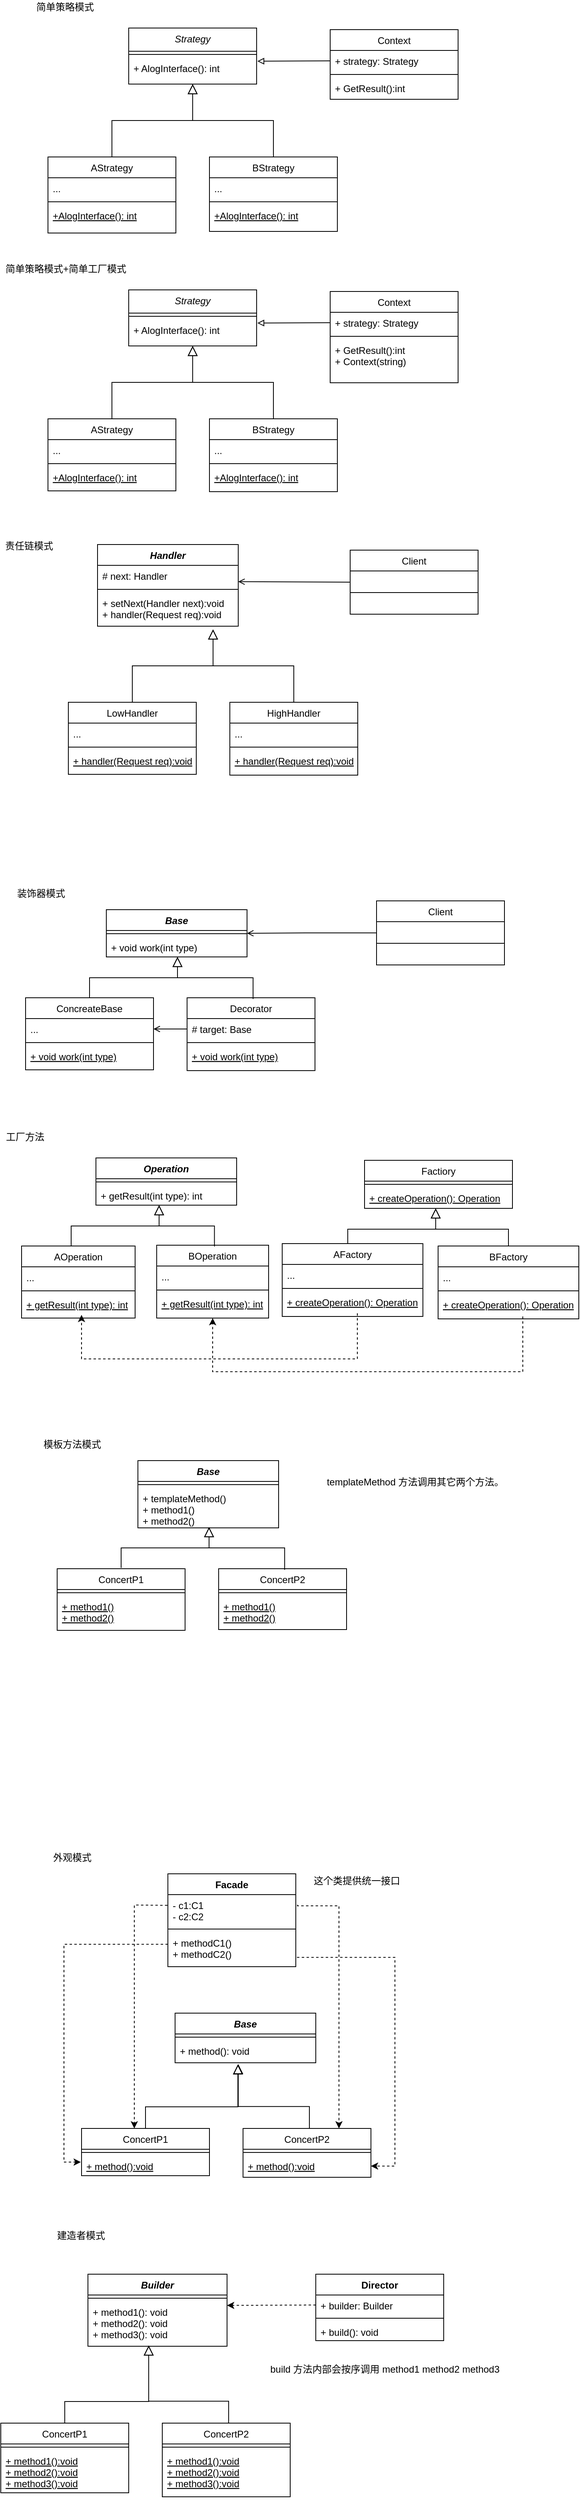 <mxfile version="17.2.4" type="device"><diagram id="C5RBs43oDa-KdzZeNtuy" name="Page-1"><mxGraphModel dx="1016" dy="612" grid="0" gridSize="10" guides="1" tooltips="1" connect="1" arrows="1" fold="1" page="1" pageScale="1" pageWidth="827" pageHeight="1169" math="0" shadow="0"><root><mxCell id="WIyWlLk6GJQsqaUBKTNV-0"/><mxCell id="WIyWlLk6GJQsqaUBKTNV-1" parent="WIyWlLk6GJQsqaUBKTNV-0"/><mxCell id="zkfFHV4jXpPFQw0GAbJ--0" value="Strategy" style="swimlane;fontStyle=2;align=center;verticalAlign=top;childLayout=stackLayout;horizontal=1;startSize=29;horizontalStack=0;resizeParent=1;resizeLast=0;collapsible=1;marginBottom=0;rounded=0;shadow=0;strokeWidth=1;" parent="WIyWlLk6GJQsqaUBKTNV-1" vertex="1"><mxGeometry x="220" y="120" width="160" height="70" as="geometry"><mxRectangle x="230" y="140" width="160" height="26" as="alternateBounds"/></mxGeometry></mxCell><mxCell id="zkfFHV4jXpPFQw0GAbJ--4" value="" style="line;html=1;strokeWidth=1;align=left;verticalAlign=middle;spacingTop=-1;spacingLeft=3;spacingRight=3;rotatable=0;labelPosition=right;points=[];portConstraint=eastwest;" parent="zkfFHV4jXpPFQw0GAbJ--0" vertex="1"><mxGeometry y="29" width="160" height="8" as="geometry"/></mxCell><mxCell id="zkfFHV4jXpPFQw0GAbJ--5" value="+ AlogInterface(): int" style="text;align=left;verticalAlign=top;spacingLeft=4;spacingRight=4;overflow=hidden;rotatable=0;points=[[0,0.5],[1,0.5]];portConstraint=eastwest;" parent="zkfFHV4jXpPFQw0GAbJ--0" vertex="1"><mxGeometry y="37" width="160" height="23" as="geometry"/></mxCell><mxCell id="zkfFHV4jXpPFQw0GAbJ--6" value="AStrategy" style="swimlane;fontStyle=0;align=center;verticalAlign=top;childLayout=stackLayout;horizontal=1;startSize=26;horizontalStack=0;resizeParent=1;resizeLast=0;collapsible=1;marginBottom=0;rounded=0;shadow=0;strokeWidth=1;" parent="WIyWlLk6GJQsqaUBKTNV-1" vertex="1"><mxGeometry x="119" y="281" width="160" height="95" as="geometry"><mxRectangle x="130" y="380" width="160" height="26" as="alternateBounds"/></mxGeometry></mxCell><mxCell id="zkfFHV4jXpPFQw0GAbJ--7" value="..." style="text;align=left;verticalAlign=top;spacingLeft=4;spacingRight=4;overflow=hidden;rotatable=0;points=[[0,0.5],[1,0.5]];portConstraint=eastwest;" parent="zkfFHV4jXpPFQw0GAbJ--6" vertex="1"><mxGeometry y="26" width="160" height="26" as="geometry"/></mxCell><mxCell id="zkfFHV4jXpPFQw0GAbJ--9" value="" style="line;html=1;strokeWidth=1;align=left;verticalAlign=middle;spacingTop=-1;spacingLeft=3;spacingRight=3;rotatable=0;labelPosition=right;points=[];portConstraint=eastwest;" parent="zkfFHV4jXpPFQw0GAbJ--6" vertex="1"><mxGeometry y="52" width="160" height="8" as="geometry"/></mxCell><mxCell id="zkfFHV4jXpPFQw0GAbJ--10" value="+AlogInterface(): int" style="text;align=left;verticalAlign=top;spacingLeft=4;spacingRight=4;overflow=hidden;rotatable=0;points=[[0,0.5],[1,0.5]];portConstraint=eastwest;fontStyle=4" parent="zkfFHV4jXpPFQw0GAbJ--6" vertex="1"><mxGeometry y="60" width="160" height="26" as="geometry"/></mxCell><mxCell id="zkfFHV4jXpPFQw0GAbJ--12" value="" style="endArrow=block;endSize=10;endFill=0;shadow=0;strokeWidth=1;rounded=0;edgeStyle=elbowEdgeStyle;elbow=vertical;" parent="WIyWlLk6GJQsqaUBKTNV-1" source="zkfFHV4jXpPFQw0GAbJ--6" target="zkfFHV4jXpPFQw0GAbJ--0" edge="1"><mxGeometry width="160" relative="1" as="geometry"><mxPoint x="200" y="203" as="sourcePoint"/><mxPoint x="200" y="203" as="targetPoint"/></mxGeometry></mxCell><mxCell id="zkfFHV4jXpPFQw0GAbJ--16" value="" style="endArrow=block;endSize=10;endFill=0;shadow=0;strokeWidth=1;rounded=0;edgeStyle=elbowEdgeStyle;elbow=vertical;exitX=0.5;exitY=0;exitDx=0;exitDy=0;" parent="WIyWlLk6GJQsqaUBKTNV-1" source="UuvxoceK0n72K5gJhey3-2" edge="1"><mxGeometry width="160" relative="1" as="geometry"><mxPoint x="385" y="244" as="sourcePoint"/><mxPoint x="300" y="190" as="targetPoint"/></mxGeometry></mxCell><mxCell id="zkfFHV4jXpPFQw0GAbJ--17" value="Context" style="swimlane;fontStyle=0;align=center;verticalAlign=top;childLayout=stackLayout;horizontal=1;startSize=26;horizontalStack=0;resizeParent=1;resizeLast=0;collapsible=1;marginBottom=0;rounded=0;shadow=0;strokeWidth=1;" parent="WIyWlLk6GJQsqaUBKTNV-1" vertex="1"><mxGeometry x="472" y="122" width="160" height="87" as="geometry"><mxRectangle x="550" y="140" width="160" height="26" as="alternateBounds"/></mxGeometry></mxCell><mxCell id="zkfFHV4jXpPFQw0GAbJ--18" value="+ strategy: Strategy " style="text;align=left;verticalAlign=top;spacingLeft=4;spacingRight=4;overflow=hidden;rotatable=0;points=[[0,0.5],[1,0.5]];portConstraint=eastwest;" parent="zkfFHV4jXpPFQw0GAbJ--17" vertex="1"><mxGeometry y="26" width="160" height="26" as="geometry"/></mxCell><mxCell id="zkfFHV4jXpPFQw0GAbJ--23" value="" style="line;html=1;strokeWidth=1;align=left;verticalAlign=middle;spacingTop=-1;spacingLeft=3;spacingRight=3;rotatable=0;labelPosition=right;points=[];portConstraint=eastwest;" parent="zkfFHV4jXpPFQw0GAbJ--17" vertex="1"><mxGeometry y="52" width="160" height="8" as="geometry"/></mxCell><mxCell id="zkfFHV4jXpPFQw0GAbJ--25" value="+ GetResult():int" style="text;align=left;verticalAlign=top;spacingLeft=4;spacingRight=4;overflow=hidden;rotatable=0;points=[[0,0.5],[1,0.5]];portConstraint=eastwest;" parent="zkfFHV4jXpPFQw0GAbJ--17" vertex="1"><mxGeometry y="60" width="160" height="26" as="geometry"/></mxCell><mxCell id="UuvxoceK0n72K5gJhey3-1" value="" style="endArrow=block;html=1;rounded=0;entryX=1.006;entryY=0.192;entryDx=0;entryDy=0;entryPerimeter=0;exitX=0;exitY=0.5;exitDx=0;exitDy=0;endFill=0;" parent="WIyWlLk6GJQsqaUBKTNV-1" source="zkfFHV4jXpPFQw0GAbJ--18" target="zkfFHV4jXpPFQw0GAbJ--5" edge="1"><mxGeometry width="50" height="50" relative="1" as="geometry"><mxPoint x="387" y="331" as="sourcePoint"/><mxPoint x="437" y="281" as="targetPoint"/></mxGeometry></mxCell><mxCell id="UuvxoceK0n72K5gJhey3-2" value="BStrategy" style="swimlane;fontStyle=0;align=center;verticalAlign=top;childLayout=stackLayout;horizontal=1;startSize=26;horizontalStack=0;resizeParent=1;resizeLast=0;collapsible=1;marginBottom=0;rounded=0;shadow=0;strokeWidth=1;" parent="WIyWlLk6GJQsqaUBKTNV-1" vertex="1"><mxGeometry x="321" y="281" width="160" height="93" as="geometry"><mxRectangle x="130" y="380" width="160" height="26" as="alternateBounds"/></mxGeometry></mxCell><mxCell id="UuvxoceK0n72K5gJhey3-3" value="..." style="text;align=left;verticalAlign=top;spacingLeft=4;spacingRight=4;overflow=hidden;rotatable=0;points=[[0,0.5],[1,0.5]];portConstraint=eastwest;" parent="UuvxoceK0n72K5gJhey3-2" vertex="1"><mxGeometry y="26" width="160" height="26" as="geometry"/></mxCell><mxCell id="UuvxoceK0n72K5gJhey3-4" value="" style="line;html=1;strokeWidth=1;align=left;verticalAlign=middle;spacingTop=-1;spacingLeft=3;spacingRight=3;rotatable=0;labelPosition=right;points=[];portConstraint=eastwest;" parent="UuvxoceK0n72K5gJhey3-2" vertex="1"><mxGeometry y="52" width="160" height="8" as="geometry"/></mxCell><mxCell id="UuvxoceK0n72K5gJhey3-5" value="+AlogInterface(): int" style="text;align=left;verticalAlign=top;spacingLeft=4;spacingRight=4;overflow=hidden;rotatable=0;points=[[0,0.5],[1,0.5]];portConstraint=eastwest;fontStyle=4" parent="UuvxoceK0n72K5gJhey3-2" vertex="1"><mxGeometry y="60" width="160" height="26" as="geometry"/></mxCell><mxCell id="UuvxoceK0n72K5gJhey3-6" value="简单策略模式" style="text;html=1;align=center;verticalAlign=middle;resizable=0;points=[];autosize=1;strokeColor=none;fillColor=none;" parent="WIyWlLk6GJQsqaUBKTNV-1" vertex="1"><mxGeometry x="99" y="85" width="82" height="18" as="geometry"/></mxCell><mxCell id="UuvxoceK0n72K5gJhey3-7" value="Strategy" style="swimlane;fontStyle=2;align=center;verticalAlign=top;childLayout=stackLayout;horizontal=1;startSize=29;horizontalStack=0;resizeParent=1;resizeLast=0;collapsible=1;marginBottom=0;rounded=0;shadow=0;strokeWidth=1;" parent="WIyWlLk6GJQsqaUBKTNV-1" vertex="1"><mxGeometry x="220" y="447" width="160" height="70" as="geometry"><mxRectangle x="230" y="140" width="160" height="26" as="alternateBounds"/></mxGeometry></mxCell><mxCell id="UuvxoceK0n72K5gJhey3-8" value="" style="line;html=1;strokeWidth=1;align=left;verticalAlign=middle;spacingTop=-1;spacingLeft=3;spacingRight=3;rotatable=0;labelPosition=right;points=[];portConstraint=eastwest;" parent="UuvxoceK0n72K5gJhey3-7" vertex="1"><mxGeometry y="29" width="160" height="8" as="geometry"/></mxCell><mxCell id="UuvxoceK0n72K5gJhey3-9" value="+ AlogInterface(): int" style="text;align=left;verticalAlign=top;spacingLeft=4;spacingRight=4;overflow=hidden;rotatable=0;points=[[0,0.5],[1,0.5]];portConstraint=eastwest;" parent="UuvxoceK0n72K5gJhey3-7" vertex="1"><mxGeometry y="37" width="160" height="23" as="geometry"/></mxCell><mxCell id="UuvxoceK0n72K5gJhey3-10" value="AStrategy" style="swimlane;fontStyle=0;align=center;verticalAlign=top;childLayout=stackLayout;horizontal=1;startSize=26;horizontalStack=0;resizeParent=1;resizeLast=0;collapsible=1;marginBottom=0;rounded=0;shadow=0;strokeWidth=1;" parent="WIyWlLk6GJQsqaUBKTNV-1" vertex="1"><mxGeometry x="119" y="608" width="160" height="90" as="geometry"><mxRectangle x="130" y="380" width="160" height="26" as="alternateBounds"/></mxGeometry></mxCell><mxCell id="UuvxoceK0n72K5gJhey3-11" value="..." style="text;align=left;verticalAlign=top;spacingLeft=4;spacingRight=4;overflow=hidden;rotatable=0;points=[[0,0.5],[1,0.5]];portConstraint=eastwest;" parent="UuvxoceK0n72K5gJhey3-10" vertex="1"><mxGeometry y="26" width="160" height="26" as="geometry"/></mxCell><mxCell id="UuvxoceK0n72K5gJhey3-12" value="" style="line;html=1;strokeWidth=1;align=left;verticalAlign=middle;spacingTop=-1;spacingLeft=3;spacingRight=3;rotatable=0;labelPosition=right;points=[];portConstraint=eastwest;" parent="UuvxoceK0n72K5gJhey3-10" vertex="1"><mxGeometry y="52" width="160" height="8" as="geometry"/></mxCell><mxCell id="UuvxoceK0n72K5gJhey3-13" value="+AlogInterface(): int" style="text;align=left;verticalAlign=top;spacingLeft=4;spacingRight=4;overflow=hidden;rotatable=0;points=[[0,0.5],[1,0.5]];portConstraint=eastwest;fontStyle=4" parent="UuvxoceK0n72K5gJhey3-10" vertex="1"><mxGeometry y="60" width="160" height="26" as="geometry"/></mxCell><mxCell id="UuvxoceK0n72K5gJhey3-14" value="" style="endArrow=block;endSize=10;endFill=0;shadow=0;strokeWidth=1;rounded=0;edgeStyle=elbowEdgeStyle;elbow=vertical;" parent="WIyWlLk6GJQsqaUBKTNV-1" source="UuvxoceK0n72K5gJhey3-10" target="UuvxoceK0n72K5gJhey3-7" edge="1"><mxGeometry width="160" relative="1" as="geometry"><mxPoint x="200" y="530" as="sourcePoint"/><mxPoint x="200" y="530" as="targetPoint"/></mxGeometry></mxCell><mxCell id="UuvxoceK0n72K5gJhey3-15" value="" style="endArrow=block;endSize=10;endFill=0;shadow=0;strokeWidth=1;rounded=0;edgeStyle=elbowEdgeStyle;elbow=vertical;exitX=0.5;exitY=0;exitDx=0;exitDy=0;" parent="WIyWlLk6GJQsqaUBKTNV-1" source="UuvxoceK0n72K5gJhey3-21" edge="1"><mxGeometry width="160" relative="1" as="geometry"><mxPoint x="385" y="571" as="sourcePoint"/><mxPoint x="300" y="517" as="targetPoint"/></mxGeometry></mxCell><mxCell id="UuvxoceK0n72K5gJhey3-16" value="Context" style="swimlane;fontStyle=0;align=center;verticalAlign=top;childLayout=stackLayout;horizontal=1;startSize=26;horizontalStack=0;resizeParent=1;resizeLast=0;collapsible=1;marginBottom=0;rounded=0;shadow=0;strokeWidth=1;" parent="WIyWlLk6GJQsqaUBKTNV-1" vertex="1"><mxGeometry x="472" y="449" width="160" height="114" as="geometry"><mxRectangle x="550" y="140" width="160" height="26" as="alternateBounds"/></mxGeometry></mxCell><mxCell id="UuvxoceK0n72K5gJhey3-17" value="+ strategy: Strategy " style="text;align=left;verticalAlign=top;spacingLeft=4;spacingRight=4;overflow=hidden;rotatable=0;points=[[0,0.5],[1,0.5]];portConstraint=eastwest;" parent="UuvxoceK0n72K5gJhey3-16" vertex="1"><mxGeometry y="26" width="160" height="26" as="geometry"/></mxCell><mxCell id="UuvxoceK0n72K5gJhey3-18" value="" style="line;html=1;strokeWidth=1;align=left;verticalAlign=middle;spacingTop=-1;spacingLeft=3;spacingRight=3;rotatable=0;labelPosition=right;points=[];portConstraint=eastwest;" parent="UuvxoceK0n72K5gJhey3-16" vertex="1"><mxGeometry y="52" width="160" height="8" as="geometry"/></mxCell><mxCell id="UuvxoceK0n72K5gJhey3-19" value="+ GetResult():int&#10;+ Context(string)" style="text;align=left;verticalAlign=top;spacingLeft=4;spacingRight=4;overflow=hidden;rotatable=0;points=[[0,0.5],[1,0.5]];portConstraint=eastwest;" parent="UuvxoceK0n72K5gJhey3-16" vertex="1"><mxGeometry y="60" width="160" height="54" as="geometry"/></mxCell><mxCell id="UuvxoceK0n72K5gJhey3-20" value="" style="endArrow=block;html=1;rounded=0;entryX=1.006;entryY=0.192;entryDx=0;entryDy=0;entryPerimeter=0;exitX=0;exitY=0.5;exitDx=0;exitDy=0;endFill=0;" parent="WIyWlLk6GJQsqaUBKTNV-1" source="UuvxoceK0n72K5gJhey3-17" target="UuvxoceK0n72K5gJhey3-9" edge="1"><mxGeometry width="50" height="50" relative="1" as="geometry"><mxPoint x="387" y="658" as="sourcePoint"/><mxPoint x="437" y="608" as="targetPoint"/></mxGeometry></mxCell><mxCell id="UuvxoceK0n72K5gJhey3-21" value="BStrategy" style="swimlane;fontStyle=0;align=center;verticalAlign=top;childLayout=stackLayout;horizontal=1;startSize=26;horizontalStack=0;resizeParent=1;resizeLast=0;collapsible=1;marginBottom=0;rounded=0;shadow=0;strokeWidth=1;" parent="WIyWlLk6GJQsqaUBKTNV-1" vertex="1"><mxGeometry x="321" y="608" width="160" height="91" as="geometry"><mxRectangle x="130" y="380" width="160" height="26" as="alternateBounds"/></mxGeometry></mxCell><mxCell id="UuvxoceK0n72K5gJhey3-22" value="..." style="text;align=left;verticalAlign=top;spacingLeft=4;spacingRight=4;overflow=hidden;rotatable=0;points=[[0,0.5],[1,0.5]];portConstraint=eastwest;" parent="UuvxoceK0n72K5gJhey3-21" vertex="1"><mxGeometry y="26" width="160" height="26" as="geometry"/></mxCell><mxCell id="UuvxoceK0n72K5gJhey3-23" value="" style="line;html=1;strokeWidth=1;align=left;verticalAlign=middle;spacingTop=-1;spacingLeft=3;spacingRight=3;rotatable=0;labelPosition=right;points=[];portConstraint=eastwest;" parent="UuvxoceK0n72K5gJhey3-21" vertex="1"><mxGeometry y="52" width="160" height="8" as="geometry"/></mxCell><mxCell id="UuvxoceK0n72K5gJhey3-24" value="+AlogInterface(): int" style="text;align=left;verticalAlign=top;spacingLeft=4;spacingRight=4;overflow=hidden;rotatable=0;points=[[0,0.5],[1,0.5]];portConstraint=eastwest;fontStyle=4" parent="UuvxoceK0n72K5gJhey3-21" vertex="1"><mxGeometry y="60" width="160" height="26" as="geometry"/></mxCell><mxCell id="UuvxoceK0n72K5gJhey3-25" value="简单策略模式+简单工厂模式" style="text;html=1;align=center;verticalAlign=middle;resizable=0;points=[];autosize=1;strokeColor=none;fillColor=none;" parent="WIyWlLk6GJQsqaUBKTNV-1" vertex="1"><mxGeometry x="60" y="412" width="161" height="18" as="geometry"/></mxCell><mxCell id="tJaHJ7owjkDGEUXSFkNR-0" value="责任链模式" style="text;html=1;align=center;verticalAlign=middle;resizable=0;points=[];autosize=1;strokeColor=none;fillColor=none;" vertex="1" parent="WIyWlLk6GJQsqaUBKTNV-1"><mxGeometry x="60" y="758" width="70" height="18" as="geometry"/></mxCell><mxCell id="tJaHJ7owjkDGEUXSFkNR-4" value="LowHandler" style="swimlane;fontStyle=0;align=center;verticalAlign=top;childLayout=stackLayout;horizontal=1;startSize=26;horizontalStack=0;resizeParent=1;resizeLast=0;collapsible=1;marginBottom=0;rounded=0;shadow=0;strokeWidth=1;" vertex="1" parent="WIyWlLk6GJQsqaUBKTNV-1"><mxGeometry x="144.5" y="962" width="160" height="90" as="geometry"><mxRectangle x="130" y="380" width="160" height="26" as="alternateBounds"/></mxGeometry></mxCell><mxCell id="tJaHJ7owjkDGEUXSFkNR-5" value="..." style="text;align=left;verticalAlign=top;spacingLeft=4;spacingRight=4;overflow=hidden;rotatable=0;points=[[0,0.5],[1,0.5]];portConstraint=eastwest;" vertex="1" parent="tJaHJ7owjkDGEUXSFkNR-4"><mxGeometry y="26" width="160" height="26" as="geometry"/></mxCell><mxCell id="tJaHJ7owjkDGEUXSFkNR-6" value="" style="line;html=1;strokeWidth=1;align=left;verticalAlign=middle;spacingTop=-1;spacingLeft=3;spacingRight=3;rotatable=0;labelPosition=right;points=[];portConstraint=eastwest;" vertex="1" parent="tJaHJ7owjkDGEUXSFkNR-4"><mxGeometry y="52" width="160" height="8" as="geometry"/></mxCell><mxCell id="tJaHJ7owjkDGEUXSFkNR-7" value="+ handler(Request req):void" style="text;align=left;verticalAlign=top;spacingLeft=4;spacingRight=4;overflow=hidden;rotatable=0;points=[[0,0.5],[1,0.5]];portConstraint=eastwest;fontStyle=4" vertex="1" parent="tJaHJ7owjkDGEUXSFkNR-4"><mxGeometry y="60" width="160" height="26" as="geometry"/></mxCell><mxCell id="tJaHJ7owjkDGEUXSFkNR-8" value="" style="endArrow=block;endSize=10;endFill=0;shadow=0;strokeWidth=1;rounded=0;edgeStyle=elbowEdgeStyle;elbow=vertical;" edge="1" parent="WIyWlLk6GJQsqaUBKTNV-1" source="tJaHJ7owjkDGEUXSFkNR-4"><mxGeometry width="160" relative="1" as="geometry"><mxPoint x="225.5" y="884" as="sourcePoint"/><mxPoint x="325.5" y="871" as="targetPoint"/></mxGeometry></mxCell><mxCell id="tJaHJ7owjkDGEUXSFkNR-9" value="" style="endArrow=block;endSize=10;endFill=0;shadow=0;strokeWidth=1;rounded=0;edgeStyle=elbowEdgeStyle;elbow=vertical;exitX=0.5;exitY=0;exitDx=0;exitDy=0;" edge="1" parent="WIyWlLk6GJQsqaUBKTNV-1" source="tJaHJ7owjkDGEUXSFkNR-15"><mxGeometry width="160" relative="1" as="geometry"><mxPoint x="410.5" y="925" as="sourcePoint"/><mxPoint x="325.5" y="871" as="targetPoint"/></mxGeometry></mxCell><mxCell id="tJaHJ7owjkDGEUXSFkNR-10" value="Client" style="swimlane;fontStyle=0;align=center;verticalAlign=top;childLayout=stackLayout;horizontal=1;startSize=26;horizontalStack=0;resizeParent=1;resizeLast=0;collapsible=1;marginBottom=0;rounded=0;shadow=0;strokeWidth=1;" vertex="1" parent="WIyWlLk6GJQsqaUBKTNV-1"><mxGeometry x="497" y="772" width="160" height="80" as="geometry"><mxRectangle x="550" y="140" width="160" height="26" as="alternateBounds"/></mxGeometry></mxCell><mxCell id="tJaHJ7owjkDGEUXSFkNR-12" value="" style="line;html=1;strokeWidth=1;align=left;verticalAlign=middle;spacingTop=-1;spacingLeft=3;spacingRight=3;rotatable=0;labelPosition=right;points=[];portConstraint=eastwest;" vertex="1" parent="tJaHJ7owjkDGEUXSFkNR-10"><mxGeometry y="26" width="160" height="54" as="geometry"/></mxCell><mxCell id="tJaHJ7owjkDGEUXSFkNR-15" value="HighHandler" style="swimlane;fontStyle=0;align=center;verticalAlign=top;childLayout=stackLayout;horizontal=1;startSize=26;horizontalStack=0;resizeParent=1;resizeLast=0;collapsible=1;marginBottom=0;rounded=0;shadow=0;strokeWidth=1;" vertex="1" parent="WIyWlLk6GJQsqaUBKTNV-1"><mxGeometry x="346.5" y="962" width="160" height="91" as="geometry"><mxRectangle x="130" y="380" width="160" height="26" as="alternateBounds"/></mxGeometry></mxCell><mxCell id="tJaHJ7owjkDGEUXSFkNR-16" value="..." style="text;align=left;verticalAlign=top;spacingLeft=4;spacingRight=4;overflow=hidden;rotatable=0;points=[[0,0.5],[1,0.5]];portConstraint=eastwest;" vertex="1" parent="tJaHJ7owjkDGEUXSFkNR-15"><mxGeometry y="26" width="160" height="26" as="geometry"/></mxCell><mxCell id="tJaHJ7owjkDGEUXSFkNR-17" value="" style="line;html=1;strokeWidth=1;align=left;verticalAlign=middle;spacingTop=-1;spacingLeft=3;spacingRight=3;rotatable=0;labelPosition=right;points=[];portConstraint=eastwest;" vertex="1" parent="tJaHJ7owjkDGEUXSFkNR-15"><mxGeometry y="52" width="160" height="8" as="geometry"/></mxCell><mxCell id="tJaHJ7owjkDGEUXSFkNR-18" value="+ handler(Request req):void" style="text;align=left;verticalAlign=top;spacingLeft=4;spacingRight=4;overflow=hidden;rotatable=0;points=[[0,0.5],[1,0.5]];portConstraint=eastwest;fontStyle=4" vertex="1" parent="tJaHJ7owjkDGEUXSFkNR-15"><mxGeometry y="60" width="160" height="26" as="geometry"/></mxCell><mxCell id="tJaHJ7owjkDGEUXSFkNR-29" value="Handler" style="swimlane;fontStyle=3;align=center;verticalAlign=top;childLayout=stackLayout;horizontal=1;startSize=26;horizontalStack=0;resizeParent=1;resizeParentMax=0;resizeLast=0;collapsible=1;marginBottom=0;swimlaneFillColor=default;" vertex="1" parent="WIyWlLk6GJQsqaUBKTNV-1"><mxGeometry x="181" y="765" width="176" height="102" as="geometry"/></mxCell><mxCell id="tJaHJ7owjkDGEUXSFkNR-30" value="# next: Handler " style="text;strokeColor=none;fillColor=none;align=left;verticalAlign=top;spacingLeft=4;spacingRight=4;overflow=hidden;rotatable=0;points=[[0,0.5],[1,0.5]];portConstraint=eastwest;" vertex="1" parent="tJaHJ7owjkDGEUXSFkNR-29"><mxGeometry y="26" width="176" height="26" as="geometry"/></mxCell><mxCell id="tJaHJ7owjkDGEUXSFkNR-14" value="" style="endArrow=open;html=1;rounded=0;entryX=1.006;entryY=0.192;entryDx=0;entryDy=0;entryPerimeter=0;exitX=0;exitY=0.5;exitDx=0;exitDy=0;endFill=0;" edge="1" parent="tJaHJ7owjkDGEUXSFkNR-29" source="tJaHJ7owjkDGEUXSFkNR-10"><mxGeometry width="50" height="50" relative="1" as="geometry"><mxPoint x="266.54" y="20.0" as="sourcePoint"/><mxPoint x="176.0" y="46.416" as="targetPoint"/></mxGeometry></mxCell><mxCell id="tJaHJ7owjkDGEUXSFkNR-31" value="" style="line;strokeWidth=1;fillColor=none;align=left;verticalAlign=middle;spacingTop=-1;spacingLeft=3;spacingRight=3;rotatable=0;labelPosition=right;points=[];portConstraint=eastwest;" vertex="1" parent="tJaHJ7owjkDGEUXSFkNR-29"><mxGeometry y="52" width="176" height="8" as="geometry"/></mxCell><mxCell id="tJaHJ7owjkDGEUXSFkNR-32" value="+ setNext(Handler next):void&#10;+ handler(Request req):void" style="text;strokeColor=none;fillColor=none;align=left;verticalAlign=top;spacingLeft=4;spacingRight=4;overflow=hidden;rotatable=0;points=[[0,0.5],[1,0.5]];portConstraint=eastwest;" vertex="1" parent="tJaHJ7owjkDGEUXSFkNR-29"><mxGeometry y="60" width="176" height="42" as="geometry"/></mxCell><mxCell id="tJaHJ7owjkDGEUXSFkNR-33" value="Base" style="swimlane;fontStyle=3;align=center;verticalAlign=top;childLayout=stackLayout;horizontal=1;startSize=26;horizontalStack=0;resizeParent=1;resizeParentMax=0;resizeLast=0;collapsible=1;marginBottom=0;swimlaneFillColor=default;" vertex="1" parent="WIyWlLk6GJQsqaUBKTNV-1"><mxGeometry x="192" y="1221" width="176" height="59" as="geometry"/></mxCell><mxCell id="tJaHJ7owjkDGEUXSFkNR-36" value="" style="line;strokeWidth=1;fillColor=none;align=left;verticalAlign=middle;spacingTop=-1;spacingLeft=3;spacingRight=3;rotatable=0;labelPosition=right;points=[];portConstraint=eastwest;" vertex="1" parent="tJaHJ7owjkDGEUXSFkNR-33"><mxGeometry y="26" width="176" height="8" as="geometry"/></mxCell><mxCell id="tJaHJ7owjkDGEUXSFkNR-37" value="+ void work(int type)" style="text;strokeColor=none;fillColor=none;align=left;verticalAlign=top;spacingLeft=4;spacingRight=4;overflow=hidden;rotatable=0;points=[[0,0.5],[1,0.5]];portConstraint=eastwest;" vertex="1" parent="tJaHJ7owjkDGEUXSFkNR-33"><mxGeometry y="34" width="176" height="25" as="geometry"/></mxCell><mxCell id="tJaHJ7owjkDGEUXSFkNR-38" value="装饰器模式" style="text;html=1;align=center;verticalAlign=middle;resizable=0;points=[];autosize=1;strokeColor=none;fillColor=none;" vertex="1" parent="WIyWlLk6GJQsqaUBKTNV-1"><mxGeometry x="74.5" y="1192" width="70" height="18" as="geometry"/></mxCell><mxCell id="tJaHJ7owjkDGEUXSFkNR-39" value="ConcreateBase" style="swimlane;fontStyle=0;align=center;verticalAlign=top;childLayout=stackLayout;horizontal=1;startSize=26;horizontalStack=0;resizeParent=1;resizeLast=0;collapsible=1;marginBottom=0;rounded=0;shadow=0;strokeWidth=1;" vertex="1" parent="WIyWlLk6GJQsqaUBKTNV-1"><mxGeometry x="91" y="1331" width="160" height="90" as="geometry"><mxRectangle x="130" y="380" width="160" height="26" as="alternateBounds"/></mxGeometry></mxCell><mxCell id="tJaHJ7owjkDGEUXSFkNR-40" value="..." style="text;align=left;verticalAlign=top;spacingLeft=4;spacingRight=4;overflow=hidden;rotatable=0;points=[[0,0.5],[1,0.5]];portConstraint=eastwest;" vertex="1" parent="tJaHJ7owjkDGEUXSFkNR-39"><mxGeometry y="26" width="160" height="26" as="geometry"/></mxCell><mxCell id="tJaHJ7owjkDGEUXSFkNR-41" value="" style="line;html=1;strokeWidth=1;align=left;verticalAlign=middle;spacingTop=-1;spacingLeft=3;spacingRight=3;rotatable=0;labelPosition=right;points=[];portConstraint=eastwest;" vertex="1" parent="tJaHJ7owjkDGEUXSFkNR-39"><mxGeometry y="52" width="160" height="8" as="geometry"/></mxCell><mxCell id="tJaHJ7owjkDGEUXSFkNR-42" value="+ void work(int type)" style="text;align=left;verticalAlign=top;spacingLeft=4;spacingRight=4;overflow=hidden;rotatable=0;points=[[0,0.5],[1,0.5]];portConstraint=eastwest;fontStyle=4" vertex="1" parent="tJaHJ7owjkDGEUXSFkNR-39"><mxGeometry y="60" width="160" height="26" as="geometry"/></mxCell><mxCell id="tJaHJ7owjkDGEUXSFkNR-43" value="Decorator" style="swimlane;fontStyle=0;align=center;verticalAlign=top;childLayout=stackLayout;horizontal=1;startSize=26;horizontalStack=0;resizeParent=1;resizeLast=0;collapsible=1;marginBottom=0;rounded=0;shadow=0;strokeWidth=1;" vertex="1" parent="WIyWlLk6GJQsqaUBKTNV-1"><mxGeometry x="293" y="1331" width="160" height="91" as="geometry"><mxRectangle x="130" y="380" width="160" height="26" as="alternateBounds"/></mxGeometry></mxCell><mxCell id="tJaHJ7owjkDGEUXSFkNR-44" value="# target: Base" style="text;align=left;verticalAlign=top;spacingLeft=4;spacingRight=4;overflow=hidden;rotatable=0;points=[[0,0.5],[1,0.5]];portConstraint=eastwest;" vertex="1" parent="tJaHJ7owjkDGEUXSFkNR-43"><mxGeometry y="26" width="160" height="26" as="geometry"/></mxCell><mxCell id="tJaHJ7owjkDGEUXSFkNR-45" value="" style="line;html=1;strokeWidth=1;align=left;verticalAlign=middle;spacingTop=-1;spacingLeft=3;spacingRight=3;rotatable=0;labelPosition=right;points=[];portConstraint=eastwest;" vertex="1" parent="tJaHJ7owjkDGEUXSFkNR-43"><mxGeometry y="52" width="160" height="8" as="geometry"/></mxCell><mxCell id="tJaHJ7owjkDGEUXSFkNR-46" value="+ void work(int type)" style="text;align=left;verticalAlign=top;spacingLeft=4;spacingRight=4;overflow=hidden;rotatable=0;points=[[0,0.5],[1,0.5]];portConstraint=eastwest;fontStyle=4" vertex="1" parent="tJaHJ7owjkDGEUXSFkNR-43"><mxGeometry y="60" width="160" height="26" as="geometry"/></mxCell><mxCell id="tJaHJ7owjkDGEUXSFkNR-47" value="" style="endArrow=block;endSize=10;endFill=0;shadow=0;strokeWidth=1;rounded=0;edgeStyle=elbowEdgeStyle;elbow=vertical;" edge="1" parent="WIyWlLk6GJQsqaUBKTNV-1"><mxGeometry width="160" relative="1" as="geometry"><mxPoint x="171" y="1331" as="sourcePoint"/><mxPoint x="281" y="1280" as="targetPoint"/><Array as="points"><mxPoint x="251" y="1306"/></Array></mxGeometry></mxCell><mxCell id="tJaHJ7owjkDGEUXSFkNR-48" value="" style="endArrow=block;endSize=10;endFill=0;shadow=0;strokeWidth=1;rounded=0;edgeStyle=elbowEdgeStyle;elbow=vertical;exitX=0.516;exitY=0.018;exitDx=0;exitDy=0;exitPerimeter=0;" edge="1" parent="WIyWlLk6GJQsqaUBKTNV-1" source="tJaHJ7owjkDGEUXSFkNR-43"><mxGeometry width="160" relative="1" as="geometry"><mxPoint x="421" y="1327" as="sourcePoint"/><mxPoint x="281" y="1280" as="targetPoint"/><Array as="points"><mxPoint x="328" y="1306"/></Array></mxGeometry></mxCell><mxCell id="tJaHJ7owjkDGEUXSFkNR-49" value="" style="endArrow=open;html=1;rounded=0;exitX=0;exitY=0.5;exitDx=0;exitDy=0;entryX=1;entryY=0.5;entryDx=0;entryDy=0;endFill=0;" edge="1" parent="WIyWlLk6GJQsqaUBKTNV-1" source="tJaHJ7owjkDGEUXSFkNR-44" target="tJaHJ7owjkDGEUXSFkNR-40"><mxGeometry width="50" height="50" relative="1" as="geometry"><mxPoint x="387" y="1315" as="sourcePoint"/><mxPoint x="437" y="1265" as="targetPoint"/></mxGeometry></mxCell><mxCell id="tJaHJ7owjkDGEUXSFkNR-52" style="edgeStyle=orthogonalEdgeStyle;rounded=0;orthogonalLoop=1;jettySize=auto;html=1;exitX=0;exitY=0.5;exitDx=0;exitDy=0;entryX=1;entryY=0.5;entryDx=0;entryDy=0;endArrow=open;endFill=0;" edge="1" parent="WIyWlLk6GJQsqaUBKTNV-1" source="tJaHJ7owjkDGEUXSFkNR-50" target="tJaHJ7owjkDGEUXSFkNR-33"><mxGeometry relative="1" as="geometry"/></mxCell><mxCell id="tJaHJ7owjkDGEUXSFkNR-50" value="Client" style="swimlane;fontStyle=0;align=center;verticalAlign=top;childLayout=stackLayout;horizontal=1;startSize=26;horizontalStack=0;resizeParent=1;resizeLast=0;collapsible=1;marginBottom=0;rounded=0;shadow=0;strokeWidth=1;" vertex="1" parent="WIyWlLk6GJQsqaUBKTNV-1"><mxGeometry x="530" y="1210" width="160" height="80" as="geometry"><mxRectangle x="550" y="140" width="160" height="26" as="alternateBounds"/></mxGeometry></mxCell><mxCell id="tJaHJ7owjkDGEUXSFkNR-51" value="" style="line;html=1;strokeWidth=1;align=left;verticalAlign=middle;spacingTop=-1;spacingLeft=3;spacingRight=3;rotatable=0;labelPosition=right;points=[];portConstraint=eastwest;" vertex="1" parent="tJaHJ7owjkDGEUXSFkNR-50"><mxGeometry y="26" width="160" height="54" as="geometry"/></mxCell><mxCell id="tJaHJ7owjkDGEUXSFkNR-53" value="工厂方法" style="text;html=1;align=center;verticalAlign=middle;resizable=0;points=[];autosize=1;strokeColor=none;fillColor=none;" vertex="1" parent="WIyWlLk6GJQsqaUBKTNV-1"><mxGeometry x="61" y="1496" width="58" height="18" as="geometry"/></mxCell><mxCell id="tJaHJ7owjkDGEUXSFkNR-54" value="Operation" style="swimlane;fontStyle=3;align=center;verticalAlign=top;childLayout=stackLayout;horizontal=1;startSize=26;horizontalStack=0;resizeParent=1;resizeParentMax=0;resizeLast=0;collapsible=1;marginBottom=0;swimlaneFillColor=default;" vertex="1" parent="WIyWlLk6GJQsqaUBKTNV-1"><mxGeometry x="179" y="1531" width="176" height="59" as="geometry"/></mxCell><mxCell id="tJaHJ7owjkDGEUXSFkNR-55" value="" style="line;strokeWidth=1;fillColor=none;align=left;verticalAlign=middle;spacingTop=-1;spacingLeft=3;spacingRight=3;rotatable=0;labelPosition=right;points=[];portConstraint=eastwest;" vertex="1" parent="tJaHJ7owjkDGEUXSFkNR-54"><mxGeometry y="26" width="176" height="8" as="geometry"/></mxCell><mxCell id="tJaHJ7owjkDGEUXSFkNR-56" value="+ getResult(int type): int" style="text;strokeColor=none;fillColor=none;align=left;verticalAlign=top;spacingLeft=4;spacingRight=4;overflow=hidden;rotatable=0;points=[[0,0.5],[1,0.5]];portConstraint=eastwest;" vertex="1" parent="tJaHJ7owjkDGEUXSFkNR-54"><mxGeometry y="34" width="176" height="25" as="geometry"/></mxCell><mxCell id="tJaHJ7owjkDGEUXSFkNR-57" value="AOperation" style="swimlane;fontStyle=0;align=center;verticalAlign=top;childLayout=stackLayout;horizontal=1;startSize=26;horizontalStack=0;resizeParent=1;resizeLast=0;collapsible=1;marginBottom=0;rounded=0;shadow=0;strokeWidth=1;" vertex="1" parent="WIyWlLk6GJQsqaUBKTNV-1"><mxGeometry x="86" y="1641" width="142" height="90" as="geometry"><mxRectangle x="130" y="380" width="160" height="26" as="alternateBounds"/></mxGeometry></mxCell><mxCell id="tJaHJ7owjkDGEUXSFkNR-58" value="..." style="text;align=left;verticalAlign=top;spacingLeft=4;spacingRight=4;overflow=hidden;rotatable=0;points=[[0,0.5],[1,0.5]];portConstraint=eastwest;" vertex="1" parent="tJaHJ7owjkDGEUXSFkNR-57"><mxGeometry y="26" width="142" height="26" as="geometry"/></mxCell><mxCell id="tJaHJ7owjkDGEUXSFkNR-59" value="" style="line;html=1;strokeWidth=1;align=left;verticalAlign=middle;spacingTop=-1;spacingLeft=3;spacingRight=3;rotatable=0;labelPosition=right;points=[];portConstraint=eastwest;" vertex="1" parent="tJaHJ7owjkDGEUXSFkNR-57"><mxGeometry y="52" width="142" height="8" as="geometry"/></mxCell><mxCell id="tJaHJ7owjkDGEUXSFkNR-60" value="+ getResult(int type): int" style="text;align=left;verticalAlign=top;spacingLeft=4;spacingRight=4;overflow=hidden;rotatable=0;points=[[0,0.5],[1,0.5]];portConstraint=eastwest;fontStyle=4" vertex="1" parent="tJaHJ7owjkDGEUXSFkNR-57"><mxGeometry y="60" width="142" height="26" as="geometry"/></mxCell><mxCell id="tJaHJ7owjkDGEUXSFkNR-61" value="BOperation" style="swimlane;fontStyle=0;align=center;verticalAlign=top;childLayout=stackLayout;horizontal=1;startSize=26;horizontalStack=0;resizeParent=1;resizeLast=0;collapsible=1;marginBottom=0;rounded=0;shadow=0;strokeWidth=1;" vertex="1" parent="WIyWlLk6GJQsqaUBKTNV-1"><mxGeometry x="255" y="1640" width="140" height="91" as="geometry"><mxRectangle x="130" y="380" width="160" height="26" as="alternateBounds"/></mxGeometry></mxCell><mxCell id="tJaHJ7owjkDGEUXSFkNR-62" value="..." style="text;align=left;verticalAlign=top;spacingLeft=4;spacingRight=4;overflow=hidden;rotatable=0;points=[[0,0.5],[1,0.5]];portConstraint=eastwest;" vertex="1" parent="tJaHJ7owjkDGEUXSFkNR-61"><mxGeometry y="26" width="140" height="26" as="geometry"/></mxCell><mxCell id="tJaHJ7owjkDGEUXSFkNR-63" value="" style="line;html=1;strokeWidth=1;align=left;verticalAlign=middle;spacingTop=-1;spacingLeft=3;spacingRight=3;rotatable=0;labelPosition=right;points=[];portConstraint=eastwest;" vertex="1" parent="tJaHJ7owjkDGEUXSFkNR-61"><mxGeometry y="52" width="140" height="8" as="geometry"/></mxCell><mxCell id="tJaHJ7owjkDGEUXSFkNR-64" value="+ getResult(int type): int" style="text;align=left;verticalAlign=top;spacingLeft=4;spacingRight=4;overflow=hidden;rotatable=0;points=[[0,0.5],[1,0.5]];portConstraint=eastwest;fontStyle=4" vertex="1" parent="tJaHJ7owjkDGEUXSFkNR-61"><mxGeometry y="60" width="140" height="26" as="geometry"/></mxCell><mxCell id="tJaHJ7owjkDGEUXSFkNR-65" value="" style="endArrow=block;endSize=10;endFill=0;shadow=0;strokeWidth=1;rounded=0;edgeStyle=elbowEdgeStyle;elbow=vertical;" edge="1" parent="WIyWlLk6GJQsqaUBKTNV-1"><mxGeometry width="160" relative="1" as="geometry"><mxPoint x="148" y="1641" as="sourcePoint"/><mxPoint x="258" y="1590" as="targetPoint"/><Array as="points"><mxPoint x="228" y="1616"/></Array></mxGeometry></mxCell><mxCell id="tJaHJ7owjkDGEUXSFkNR-66" value="" style="endArrow=block;endSize=10;endFill=0;shadow=0;strokeWidth=1;rounded=0;edgeStyle=elbowEdgeStyle;elbow=vertical;exitX=0.516;exitY=0.018;exitDx=0;exitDy=0;exitPerimeter=0;" edge="1" parent="WIyWlLk6GJQsqaUBKTNV-1" source="tJaHJ7owjkDGEUXSFkNR-61"><mxGeometry width="160" relative="1" as="geometry"><mxPoint x="398" y="1637" as="sourcePoint"/><mxPoint x="258" y="1590" as="targetPoint"/><Array as="points"><mxPoint x="305" y="1616"/></Array></mxGeometry></mxCell><mxCell id="tJaHJ7owjkDGEUXSFkNR-68" value="Factiory" style="swimlane;fontStyle=0;align=center;verticalAlign=top;childLayout=stackLayout;horizontal=1;startSize=26;horizontalStack=0;resizeParent=1;resizeLast=0;collapsible=1;marginBottom=0;rounded=0;shadow=0;strokeWidth=1;" vertex="1" parent="WIyWlLk6GJQsqaUBKTNV-1"><mxGeometry x="515" y="1534" width="185" height="60" as="geometry"><mxRectangle x="130" y="380" width="160" height="26" as="alternateBounds"/></mxGeometry></mxCell><mxCell id="tJaHJ7owjkDGEUXSFkNR-70" value="" style="line;html=1;strokeWidth=1;align=left;verticalAlign=middle;spacingTop=-1;spacingLeft=3;spacingRight=3;rotatable=0;labelPosition=right;points=[];portConstraint=eastwest;" vertex="1" parent="tJaHJ7owjkDGEUXSFkNR-68"><mxGeometry y="26" width="185" height="8" as="geometry"/></mxCell><mxCell id="tJaHJ7owjkDGEUXSFkNR-71" value="+ createOperation(): Operation" style="text;align=left;verticalAlign=top;spacingLeft=4;spacingRight=4;overflow=hidden;rotatable=0;points=[[0,0.5],[1,0.5]];portConstraint=eastwest;fontStyle=4" vertex="1" parent="tJaHJ7owjkDGEUXSFkNR-68"><mxGeometry y="34" width="185" height="26" as="geometry"/></mxCell><mxCell id="tJaHJ7owjkDGEUXSFkNR-76" value="BFactory" style="swimlane;fontStyle=0;align=center;verticalAlign=top;childLayout=stackLayout;horizontal=1;startSize=26;horizontalStack=0;resizeParent=1;resizeLast=0;collapsible=1;marginBottom=0;rounded=0;shadow=0;strokeWidth=1;" vertex="1" parent="WIyWlLk6GJQsqaUBKTNV-1"><mxGeometry x="607" y="1641" width="176" height="91" as="geometry"><mxRectangle x="130" y="380" width="160" height="26" as="alternateBounds"/></mxGeometry></mxCell><mxCell id="tJaHJ7owjkDGEUXSFkNR-77" value="..." style="text;align=left;verticalAlign=top;spacingLeft=4;spacingRight=4;overflow=hidden;rotatable=0;points=[[0,0.5],[1,0.5]];portConstraint=eastwest;" vertex="1" parent="tJaHJ7owjkDGEUXSFkNR-76"><mxGeometry y="26" width="176" height="26" as="geometry"/></mxCell><mxCell id="tJaHJ7owjkDGEUXSFkNR-78" value="" style="line;html=1;strokeWidth=1;align=left;verticalAlign=middle;spacingTop=-1;spacingLeft=3;spacingRight=3;rotatable=0;labelPosition=right;points=[];portConstraint=eastwest;" vertex="1" parent="tJaHJ7owjkDGEUXSFkNR-76"><mxGeometry y="52" width="176" height="8" as="geometry"/></mxCell><mxCell id="tJaHJ7owjkDGEUXSFkNR-79" value="+ createOperation(): Operation" style="text;align=left;verticalAlign=top;spacingLeft=4;spacingRight=4;overflow=hidden;rotatable=0;points=[[0,0.5],[1,0.5]];portConstraint=eastwest;fontStyle=4" vertex="1" parent="tJaHJ7owjkDGEUXSFkNR-76"><mxGeometry y="60" width="176" height="26" as="geometry"/></mxCell><mxCell id="tJaHJ7owjkDGEUXSFkNR-80" value="" style="endArrow=block;endSize=10;endFill=0;shadow=0;strokeWidth=1;rounded=0;edgeStyle=elbowEdgeStyle;elbow=vertical;" edge="1" parent="WIyWlLk6GJQsqaUBKTNV-1"><mxGeometry width="160" relative="1" as="geometry"><mxPoint x="494" y="1639" as="sourcePoint"/><mxPoint x="604" y="1594" as="targetPoint"/><Array as="points"><mxPoint x="574" y="1620"/></Array></mxGeometry></mxCell><mxCell id="tJaHJ7owjkDGEUXSFkNR-81" value="" style="endArrow=block;endSize=10;endFill=0;shadow=0;strokeWidth=1;rounded=0;edgeStyle=elbowEdgeStyle;elbow=vertical;exitX=0.5;exitY=0;exitDx=0;exitDy=0;" edge="1" parent="WIyWlLk6GJQsqaUBKTNV-1" source="tJaHJ7owjkDGEUXSFkNR-76"><mxGeometry width="160" relative="1" as="geometry"><mxPoint x="673.24" y="1645.638" as="sourcePoint"/><mxPoint x="604" y="1594" as="targetPoint"/><Array as="points"><mxPoint x="651" y="1620"/></Array></mxGeometry></mxCell><mxCell id="tJaHJ7owjkDGEUXSFkNR-82" value="AFactory" style="swimlane;fontStyle=0;align=center;verticalAlign=top;childLayout=stackLayout;horizontal=1;startSize=26;horizontalStack=0;resizeParent=1;resizeLast=0;collapsible=1;marginBottom=0;rounded=0;shadow=0;strokeWidth=1;" vertex="1" parent="WIyWlLk6GJQsqaUBKTNV-1"><mxGeometry x="412" y="1638" width="176" height="91" as="geometry"><mxRectangle x="130" y="380" width="160" height="26" as="alternateBounds"/></mxGeometry></mxCell><mxCell id="tJaHJ7owjkDGEUXSFkNR-83" value="..." style="text;align=left;verticalAlign=top;spacingLeft=4;spacingRight=4;overflow=hidden;rotatable=0;points=[[0,0.5],[1,0.5]];portConstraint=eastwest;" vertex="1" parent="tJaHJ7owjkDGEUXSFkNR-82"><mxGeometry y="26" width="176" height="26" as="geometry"/></mxCell><mxCell id="tJaHJ7owjkDGEUXSFkNR-84" value="" style="line;html=1;strokeWidth=1;align=left;verticalAlign=middle;spacingTop=-1;spacingLeft=3;spacingRight=3;rotatable=0;labelPosition=right;points=[];portConstraint=eastwest;" vertex="1" parent="tJaHJ7owjkDGEUXSFkNR-82"><mxGeometry y="52" width="176" height="8" as="geometry"/></mxCell><mxCell id="tJaHJ7owjkDGEUXSFkNR-85" value="+ createOperation(): Operation" style="text;align=left;verticalAlign=top;spacingLeft=4;spacingRight=4;overflow=hidden;rotatable=0;points=[[0,0.5],[1,0.5]];portConstraint=eastwest;fontStyle=4" vertex="1" parent="tJaHJ7owjkDGEUXSFkNR-82"><mxGeometry y="60" width="176" height="26" as="geometry"/></mxCell><mxCell id="tJaHJ7owjkDGEUXSFkNR-87" value="" style="edgeStyle=elbowEdgeStyle;elbow=horizontal;endArrow=classic;html=1;rounded=0;dashed=1;entryX=0.528;entryY=1;entryDx=0;entryDy=0;entryPerimeter=0;exitX=0.534;exitY=1.038;exitDx=0;exitDy=0;exitPerimeter=0;" edge="1" parent="WIyWlLk6GJQsqaUBKTNV-1" source="tJaHJ7owjkDGEUXSFkNR-85" target="tJaHJ7owjkDGEUXSFkNR-60"><mxGeometry width="50" height="50" relative="1" as="geometry"><mxPoint x="505" y="1768" as="sourcePoint"/><mxPoint x="141" y="1774" as="targetPoint"/><Array as="points"><mxPoint x="161" y="1782"/></Array></mxGeometry></mxCell><mxCell id="tJaHJ7owjkDGEUXSFkNR-92" value="" style="edgeStyle=elbowEdgeStyle;elbow=horizontal;endArrow=classic;html=1;rounded=0;dashed=1;entryX=0.5;entryY=1;entryDx=0;entryDy=0;exitX=0.602;exitY=1.077;exitDx=0;exitDy=0;exitPerimeter=0;" edge="1" parent="WIyWlLk6GJQsqaUBKTNV-1" source="tJaHJ7owjkDGEUXSFkNR-79" target="tJaHJ7owjkDGEUXSFkNR-61"><mxGeometry width="50" height="50" relative="1" as="geometry"><mxPoint x="676.004" y="1757.998" as="sourcePoint"/><mxPoint x="330.996" y="1760.01" as="targetPoint"/><Array as="points"><mxPoint x="528" y="1798"/><mxPoint x="322" y="1739"/></Array></mxGeometry></mxCell><mxCell id="tJaHJ7owjkDGEUXSFkNR-93" value="Base" style="swimlane;fontStyle=3;align=center;verticalAlign=top;childLayout=stackLayout;horizontal=1;startSize=26;horizontalStack=0;resizeParent=1;resizeParentMax=0;resizeLast=0;collapsible=1;marginBottom=0;swimlaneFillColor=default;" vertex="1" parent="WIyWlLk6GJQsqaUBKTNV-1"><mxGeometry x="231.5" y="1909" width="176" height="84" as="geometry"/></mxCell><mxCell id="tJaHJ7owjkDGEUXSFkNR-94" value="" style="line;strokeWidth=1;fillColor=none;align=left;verticalAlign=middle;spacingTop=-1;spacingLeft=3;spacingRight=3;rotatable=0;labelPosition=right;points=[];portConstraint=eastwest;" vertex="1" parent="tJaHJ7owjkDGEUXSFkNR-93"><mxGeometry y="26" width="176" height="8" as="geometry"/></mxCell><mxCell id="tJaHJ7owjkDGEUXSFkNR-95" value="+ templateMethod()&#10;+ method1()&#10;+ method2()" style="text;strokeColor=none;fillColor=none;align=left;verticalAlign=top;spacingLeft=4;spacingRight=4;overflow=hidden;rotatable=0;points=[[0,0.5],[1,0.5]];portConstraint=eastwest;" vertex="1" parent="tJaHJ7owjkDGEUXSFkNR-93"><mxGeometry y="34" width="176" height="50" as="geometry"/></mxCell><mxCell id="tJaHJ7owjkDGEUXSFkNR-96" value="模板方法模式" style="text;html=1;align=center;verticalAlign=middle;resizable=0;points=[];autosize=1;strokeColor=none;fillColor=none;" vertex="1" parent="WIyWlLk6GJQsqaUBKTNV-1"><mxGeometry x="108" y="1880" width="82" height="18" as="geometry"/></mxCell><mxCell id="tJaHJ7owjkDGEUXSFkNR-97" value="ConcertP1" style="swimlane;fontStyle=0;align=center;verticalAlign=top;childLayout=stackLayout;horizontal=1;startSize=26;horizontalStack=0;resizeParent=1;resizeLast=0;collapsible=1;marginBottom=0;rounded=0;shadow=0;strokeWidth=1;" vertex="1" parent="WIyWlLk6GJQsqaUBKTNV-1"><mxGeometry x="130.5" y="2044" width="160" height="77" as="geometry"><mxRectangle x="130" y="380" width="160" height="26" as="alternateBounds"/></mxGeometry></mxCell><mxCell id="tJaHJ7owjkDGEUXSFkNR-99" value="" style="line;html=1;strokeWidth=1;align=left;verticalAlign=middle;spacingTop=-1;spacingLeft=3;spacingRight=3;rotatable=0;labelPosition=right;points=[];portConstraint=eastwest;" vertex="1" parent="tJaHJ7owjkDGEUXSFkNR-97"><mxGeometry y="26" width="160" height="8" as="geometry"/></mxCell><mxCell id="tJaHJ7owjkDGEUXSFkNR-100" value="+ method1()&#10;+ method2()" style="text;align=left;verticalAlign=top;spacingLeft=4;spacingRight=4;overflow=hidden;rotatable=0;points=[[0,0.5],[1,0.5]];portConstraint=eastwest;fontStyle=4" vertex="1" parent="tJaHJ7owjkDGEUXSFkNR-97"><mxGeometry y="34" width="160" height="40" as="geometry"/></mxCell><mxCell id="tJaHJ7owjkDGEUXSFkNR-101" value="ConcertP2" style="swimlane;fontStyle=0;align=center;verticalAlign=top;childLayout=stackLayout;horizontal=1;startSize=26;horizontalStack=0;resizeParent=1;resizeLast=0;collapsible=1;marginBottom=0;rounded=0;shadow=0;strokeWidth=1;" vertex="1" parent="WIyWlLk6GJQsqaUBKTNV-1"><mxGeometry x="332.5" y="2044" width="160" height="76" as="geometry"><mxRectangle x="130" y="380" width="160" height="26" as="alternateBounds"/></mxGeometry></mxCell><mxCell id="tJaHJ7owjkDGEUXSFkNR-103" value="" style="line;html=1;strokeWidth=1;align=left;verticalAlign=middle;spacingTop=-1;spacingLeft=3;spacingRight=3;rotatable=0;labelPosition=right;points=[];portConstraint=eastwest;" vertex="1" parent="tJaHJ7owjkDGEUXSFkNR-101"><mxGeometry y="26" width="160" height="8" as="geometry"/></mxCell><mxCell id="tJaHJ7owjkDGEUXSFkNR-104" value="+ method1()&#10;+ method2()" style="text;align=left;verticalAlign=top;spacingLeft=4;spacingRight=4;overflow=hidden;rotatable=0;points=[[0,0.5],[1,0.5]];portConstraint=eastwest;fontStyle=4" vertex="1" parent="tJaHJ7owjkDGEUXSFkNR-101"><mxGeometry y="34" width="160" height="42" as="geometry"/></mxCell><mxCell id="tJaHJ7owjkDGEUXSFkNR-105" value="" style="endArrow=block;endSize=10;endFill=0;shadow=0;strokeWidth=1;rounded=0;edgeStyle=elbowEdgeStyle;elbow=vertical;" edge="1" parent="WIyWlLk6GJQsqaUBKTNV-1"><mxGeometry width="160" relative="1" as="geometry"><mxPoint x="210.5" y="2043" as="sourcePoint"/><mxPoint x="320.5" y="1992" as="targetPoint"/><Array as="points"><mxPoint x="290.5" y="2018"/></Array></mxGeometry></mxCell><mxCell id="tJaHJ7owjkDGEUXSFkNR-106" value="" style="endArrow=block;endSize=10;endFill=0;shadow=0;strokeWidth=1;rounded=0;edgeStyle=elbowEdgeStyle;elbow=vertical;exitX=0.516;exitY=0.018;exitDx=0;exitDy=0;exitPerimeter=0;" edge="1" parent="WIyWlLk6GJQsqaUBKTNV-1" source="tJaHJ7owjkDGEUXSFkNR-101"><mxGeometry width="160" relative="1" as="geometry"><mxPoint x="460.5" y="2039" as="sourcePoint"/><mxPoint x="320.5" y="1992" as="targetPoint"/><Array as="points"><mxPoint x="367.5" y="2018"/></Array></mxGeometry></mxCell><mxCell id="tJaHJ7owjkDGEUXSFkNR-111" value="templateMethod 方法调用其它两个方法。" style="text;html=1;align=center;verticalAlign=middle;resizable=0;points=[];autosize=1;strokeColor=none;fillColor=none;" vertex="1" parent="WIyWlLk6GJQsqaUBKTNV-1"><mxGeometry x="462" y="1927" width="231" height="18" as="geometry"/></mxCell><mxCell id="tJaHJ7owjkDGEUXSFkNR-115" value="外观模式" style="text;html=1;align=center;verticalAlign=middle;resizable=0;points=[];autosize=1;strokeColor=none;fillColor=none;" vertex="1" parent="WIyWlLk6GJQsqaUBKTNV-1"><mxGeometry x="120" y="2396" width="58" height="18" as="geometry"/></mxCell><mxCell id="tJaHJ7owjkDGEUXSFkNR-116" value="ConcertP1" style="swimlane;fontStyle=0;align=center;verticalAlign=top;childLayout=stackLayout;horizontal=1;startSize=26;horizontalStack=0;resizeParent=1;resizeLast=0;collapsible=1;marginBottom=0;rounded=0;shadow=0;strokeWidth=1;" vertex="1" parent="WIyWlLk6GJQsqaUBKTNV-1"><mxGeometry x="161" y="2743" width="160" height="59" as="geometry"><mxRectangle x="130" y="380" width="160" height="26" as="alternateBounds"/></mxGeometry></mxCell><mxCell id="tJaHJ7owjkDGEUXSFkNR-117" value="" style="line;html=1;strokeWidth=1;align=left;verticalAlign=middle;spacingTop=-1;spacingLeft=3;spacingRight=3;rotatable=0;labelPosition=right;points=[];portConstraint=eastwest;" vertex="1" parent="tJaHJ7owjkDGEUXSFkNR-116"><mxGeometry y="26" width="160" height="8" as="geometry"/></mxCell><mxCell id="tJaHJ7owjkDGEUXSFkNR-118" value="+ method():void" style="text;align=left;verticalAlign=top;spacingLeft=4;spacingRight=4;overflow=hidden;rotatable=0;points=[[0,0.5],[1,0.5]];portConstraint=eastwest;fontStyle=4" vertex="1" parent="tJaHJ7owjkDGEUXSFkNR-116"><mxGeometry y="34" width="160" height="25" as="geometry"/></mxCell><mxCell id="tJaHJ7owjkDGEUXSFkNR-119" value="ConcertP2" style="swimlane;fontStyle=0;align=center;verticalAlign=top;childLayout=stackLayout;horizontal=1;startSize=26;horizontalStack=0;resizeParent=1;resizeLast=0;collapsible=1;marginBottom=0;rounded=0;shadow=0;strokeWidth=1;" vertex="1" parent="WIyWlLk6GJQsqaUBKTNV-1"><mxGeometry x="363" y="2743" width="160" height="61" as="geometry"><mxRectangle x="130" y="380" width="160" height="26" as="alternateBounds"/></mxGeometry></mxCell><mxCell id="tJaHJ7owjkDGEUXSFkNR-120" value="" style="line;html=1;strokeWidth=1;align=left;verticalAlign=middle;spacingTop=-1;spacingLeft=3;spacingRight=3;rotatable=0;labelPosition=right;points=[];portConstraint=eastwest;" vertex="1" parent="tJaHJ7owjkDGEUXSFkNR-119"><mxGeometry y="26" width="160" height="8" as="geometry"/></mxCell><mxCell id="tJaHJ7owjkDGEUXSFkNR-121" value="+ method():void" style="text;align=left;verticalAlign=top;spacingLeft=4;spacingRight=4;overflow=hidden;rotatable=0;points=[[0,0.5],[1,0.5]];portConstraint=eastwest;fontStyle=4" vertex="1" parent="tJaHJ7owjkDGEUXSFkNR-119"><mxGeometry y="34" width="160" height="26" as="geometry"/></mxCell><mxCell id="tJaHJ7owjkDGEUXSFkNR-125" value="Facade" style="swimlane;fontStyle=1;align=center;verticalAlign=top;childLayout=stackLayout;horizontal=1;startSize=26;horizontalStack=0;resizeParent=1;resizeParentMax=0;resizeLast=0;collapsible=1;marginBottom=0;" vertex="1" parent="WIyWlLk6GJQsqaUBKTNV-1"><mxGeometry x="269" y="2425" width="160" height="116" as="geometry"/></mxCell><mxCell id="tJaHJ7owjkDGEUXSFkNR-126" value="- c1:C1&#10;- c2:C2 " style="text;strokeColor=none;fillColor=none;align=left;verticalAlign=top;spacingLeft=4;spacingRight=4;overflow=hidden;rotatable=0;points=[[0,0.5],[1,0.5]];portConstraint=eastwest;" vertex="1" parent="tJaHJ7owjkDGEUXSFkNR-125"><mxGeometry y="26" width="160" height="39" as="geometry"/></mxCell><mxCell id="tJaHJ7owjkDGEUXSFkNR-127" value="" style="line;strokeWidth=1;fillColor=none;align=left;verticalAlign=middle;spacingTop=-1;spacingLeft=3;spacingRight=3;rotatable=0;labelPosition=right;points=[];portConstraint=eastwest;" vertex="1" parent="tJaHJ7owjkDGEUXSFkNR-125"><mxGeometry y="65" width="160" height="8" as="geometry"/></mxCell><mxCell id="tJaHJ7owjkDGEUXSFkNR-128" value="+ methodC1()&#10;+ methodC2()" style="text;strokeColor=none;fillColor=none;align=left;verticalAlign=top;spacingLeft=4;spacingRight=4;overflow=hidden;rotatable=0;points=[[0,0.5],[1,0.5]];portConstraint=eastwest;" vertex="1" parent="tJaHJ7owjkDGEUXSFkNR-125"><mxGeometry y="73" width="160" height="43" as="geometry"/></mxCell><mxCell id="tJaHJ7owjkDGEUXSFkNR-130" value="Base" style="swimlane;fontStyle=3;align=center;verticalAlign=top;childLayout=stackLayout;horizontal=1;startSize=26;horizontalStack=0;resizeParent=1;resizeParentMax=0;resizeLast=0;collapsible=1;marginBottom=0;swimlaneFillColor=default;" vertex="1" parent="WIyWlLk6GJQsqaUBKTNV-1"><mxGeometry x="278" y="2599" width="176" height="62" as="geometry"/></mxCell><mxCell id="tJaHJ7owjkDGEUXSFkNR-131" value="" style="line;strokeWidth=1;fillColor=none;align=left;verticalAlign=middle;spacingTop=-1;spacingLeft=3;spacingRight=3;rotatable=0;labelPosition=right;points=[];portConstraint=eastwest;" vertex="1" parent="tJaHJ7owjkDGEUXSFkNR-130"><mxGeometry y="26" width="176" height="8" as="geometry"/></mxCell><mxCell id="tJaHJ7owjkDGEUXSFkNR-132" value="+ method(): void" style="text;strokeColor=none;fillColor=none;align=left;verticalAlign=top;spacingLeft=4;spacingRight=4;overflow=hidden;rotatable=0;points=[[0,0.5],[1,0.5]];portConstraint=eastwest;" vertex="1" parent="tJaHJ7owjkDGEUXSFkNR-130"><mxGeometry y="34" width="176" height="28" as="geometry"/></mxCell><mxCell id="tJaHJ7owjkDGEUXSFkNR-133" value="" style="endArrow=block;endSize=10;endFill=0;shadow=0;strokeWidth=1;rounded=0;edgeStyle=elbowEdgeStyle;elbow=vertical;exitX=0.5;exitY=0;exitDx=0;exitDy=0;" edge="1" parent="WIyWlLk6GJQsqaUBKTNV-1" source="tJaHJ7owjkDGEUXSFkNR-116"><mxGeometry width="160" relative="1" as="geometry"><mxPoint x="241" y="2733.63" as="sourcePoint"/><mxPoint x="356.56" y="2663" as="targetPoint"/><Array as="points"><mxPoint x="301" y="2716"/></Array></mxGeometry></mxCell><mxCell id="tJaHJ7owjkDGEUXSFkNR-134" value="" style="endArrow=block;endSize=10;endFill=0;shadow=0;strokeWidth=1;rounded=0;edgeStyle=elbowEdgeStyle;elbow=vertical;exitX=0.516;exitY=0.018;exitDx=0;exitDy=0;exitPerimeter=0;entryX=0.449;entryY=1.056;entryDx=0;entryDy=0;entryPerimeter=0;" edge="1" parent="WIyWlLk6GJQsqaUBKTNV-1" target="tJaHJ7owjkDGEUXSFkNR-132"><mxGeometry width="160" relative="1" as="geometry"><mxPoint x="446.0" y="2742.998" as="sourcePoint"/><mxPoint x="351.44" y="2689.63" as="targetPoint"/><Array as="points"><mxPoint x="398.44" y="2715.63"/></Array></mxGeometry></mxCell><mxCell id="tJaHJ7owjkDGEUXSFkNR-139" value="" style="edgeStyle=elbowEdgeStyle;elbow=vertical;endArrow=classic;html=1;rounded=0;dashed=1;exitX=-0.004;exitY=0.344;exitDx=0;exitDy=0;exitPerimeter=0;" edge="1" parent="WIyWlLk6GJQsqaUBKTNV-1" source="tJaHJ7owjkDGEUXSFkNR-126" target="tJaHJ7owjkDGEUXSFkNR-116"><mxGeometry width="50" height="50" relative="1" as="geometry"><mxPoint x="456" y="2606" as="sourcePoint"/><mxPoint x="185" y="2564" as="targetPoint"/><Array as="points"><mxPoint x="227" y="2464"/><mxPoint x="193" y="2732"/></Array></mxGeometry></mxCell><mxCell id="tJaHJ7owjkDGEUXSFkNR-140" value="" style="edgeStyle=elbowEdgeStyle;elbow=vertical;endArrow=classic;html=1;rounded=0;dashed=1;entryX=0.75;entryY=0;entryDx=0;entryDy=0;exitX=1.013;exitY=0.326;exitDx=0;exitDy=0;exitPerimeter=0;" edge="1" parent="WIyWlLk6GJQsqaUBKTNV-1" source="tJaHJ7owjkDGEUXSFkNR-126" target="tJaHJ7owjkDGEUXSFkNR-119"><mxGeometry width="50" height="50" relative="1" as="geometry"><mxPoint x="477" y="2471" as="sourcePoint"/><mxPoint x="506" y="2556" as="targetPoint"/><Array as="points"><mxPoint x="431" y="2465"/></Array></mxGeometry></mxCell><mxCell id="tJaHJ7owjkDGEUXSFkNR-141" value="" style="edgeStyle=elbowEdgeStyle;elbow=vertical;endArrow=classic;html=1;rounded=0;dashed=1;entryX=-0.006;entryY=0.32;entryDx=0;entryDy=0;entryPerimeter=0;exitX=0;exitY=0.349;exitDx=0;exitDy=0;exitPerimeter=0;" edge="1" parent="WIyWlLk6GJQsqaUBKTNV-1" source="tJaHJ7owjkDGEUXSFkNR-128" target="tJaHJ7owjkDGEUXSFkNR-118"><mxGeometry width="50" height="50" relative="1" as="geometry"><mxPoint x="119" y="2606" as="sourcePoint"/><mxPoint x="506" y="2556" as="targetPoint"/><Array as="points"><mxPoint x="139" y="2779"/><mxPoint x="129" y="2638"/><mxPoint x="241" y="2513"/></Array></mxGeometry></mxCell><mxCell id="tJaHJ7owjkDGEUXSFkNR-142" value="" style="edgeStyle=elbowEdgeStyle;elbow=vertical;endArrow=classic;html=1;rounded=0;dashed=1;entryX=1;entryY=0.5;entryDx=0;entryDy=0;exitX=1.009;exitY=0.731;exitDx=0;exitDy=0;exitPerimeter=0;" edge="1" parent="WIyWlLk6GJQsqaUBKTNV-1" source="tJaHJ7owjkDGEUXSFkNR-128" target="tJaHJ7owjkDGEUXSFkNR-121"><mxGeometry width="50" height="50" relative="1" as="geometry"><mxPoint x="542" y="2591" as="sourcePoint"/><mxPoint x="506" y="2556" as="targetPoint"/><Array as="points"><mxPoint x="553" y="2637"/><mxPoint x="473" y="2529"/></Array></mxGeometry></mxCell><mxCell id="tJaHJ7owjkDGEUXSFkNR-143" value="ConcertP1" style="swimlane;fontStyle=0;align=center;verticalAlign=top;childLayout=stackLayout;horizontal=1;startSize=26;horizontalStack=0;resizeParent=1;resizeLast=0;collapsible=1;marginBottom=0;rounded=0;shadow=0;strokeWidth=1;" vertex="1" parent="WIyWlLk6GJQsqaUBKTNV-1"><mxGeometry x="60" y="3111" width="160" height="87" as="geometry"><mxRectangle x="130" y="380" width="160" height="26" as="alternateBounds"/></mxGeometry></mxCell><mxCell id="tJaHJ7owjkDGEUXSFkNR-144" value="" style="line;html=1;strokeWidth=1;align=left;verticalAlign=middle;spacingTop=-1;spacingLeft=3;spacingRight=3;rotatable=0;labelPosition=right;points=[];portConstraint=eastwest;" vertex="1" parent="tJaHJ7owjkDGEUXSFkNR-143"><mxGeometry y="26" width="160" height="8" as="geometry"/></mxCell><mxCell id="tJaHJ7owjkDGEUXSFkNR-145" value="+ method1():void&#10;+ method2():void&#10;+ method3():void" style="text;align=left;verticalAlign=top;spacingLeft=4;spacingRight=4;overflow=hidden;rotatable=0;points=[[0,0.5],[1,0.5]];portConstraint=eastwest;fontStyle=4" vertex="1" parent="tJaHJ7owjkDGEUXSFkNR-143"><mxGeometry y="34" width="160" height="53" as="geometry"/></mxCell><mxCell id="tJaHJ7owjkDGEUXSFkNR-146" value="ConcertP2" style="swimlane;fontStyle=0;align=center;verticalAlign=top;childLayout=stackLayout;horizontal=1;startSize=26;horizontalStack=0;resizeParent=1;resizeLast=0;collapsible=1;marginBottom=0;rounded=0;shadow=0;strokeWidth=1;" vertex="1" parent="WIyWlLk6GJQsqaUBKTNV-1"><mxGeometry x="262" y="3111" width="160" height="92" as="geometry"><mxRectangle x="130" y="380" width="160" height="26" as="alternateBounds"/></mxGeometry></mxCell><mxCell id="tJaHJ7owjkDGEUXSFkNR-147" value="" style="line;html=1;strokeWidth=1;align=left;verticalAlign=middle;spacingTop=-1;spacingLeft=3;spacingRight=3;rotatable=0;labelPosition=right;points=[];portConstraint=eastwest;" vertex="1" parent="tJaHJ7owjkDGEUXSFkNR-146"><mxGeometry y="26" width="160" height="8" as="geometry"/></mxCell><mxCell id="tJaHJ7owjkDGEUXSFkNR-148" value="+ method1():void&#10;+ method2():void&#10;+ method3():void" style="text;align=left;verticalAlign=top;spacingLeft=4;spacingRight=4;overflow=hidden;rotatable=0;points=[[0,0.5],[1,0.5]];portConstraint=eastwest;fontStyle=4" vertex="1" parent="tJaHJ7owjkDGEUXSFkNR-146"><mxGeometry y="34" width="160" height="58" as="geometry"/></mxCell><mxCell id="tJaHJ7owjkDGEUXSFkNR-149" value="Builder" style="swimlane;fontStyle=3;align=center;verticalAlign=top;childLayout=stackLayout;horizontal=1;startSize=26;horizontalStack=0;resizeParent=1;resizeParentMax=0;resizeLast=0;collapsible=1;marginBottom=0;swimlaneFillColor=default;" vertex="1" parent="WIyWlLk6GJQsqaUBKTNV-1"><mxGeometry x="169" y="2925" width="174" height="90" as="geometry"/></mxCell><mxCell id="tJaHJ7owjkDGEUXSFkNR-150" value="" style="line;strokeWidth=1;fillColor=none;align=left;verticalAlign=middle;spacingTop=-1;spacingLeft=3;spacingRight=3;rotatable=0;labelPosition=right;points=[];portConstraint=eastwest;" vertex="1" parent="tJaHJ7owjkDGEUXSFkNR-149"><mxGeometry y="26" width="174" height="8" as="geometry"/></mxCell><mxCell id="tJaHJ7owjkDGEUXSFkNR-151" value="+ method1(): void&#10;+ method2(): void&#10;+ method3(): void" style="text;strokeColor=none;fillColor=none;align=left;verticalAlign=top;spacingLeft=4;spacingRight=4;overflow=hidden;rotatable=0;points=[[0,0.5],[1,0.5]];portConstraint=eastwest;" vertex="1" parent="tJaHJ7owjkDGEUXSFkNR-149"><mxGeometry y="34" width="174" height="56" as="geometry"/></mxCell><mxCell id="tJaHJ7owjkDGEUXSFkNR-152" value="" style="endArrow=block;endSize=10;endFill=0;shadow=0;strokeWidth=1;rounded=0;edgeStyle=elbowEdgeStyle;elbow=vertical;exitX=0.5;exitY=0;exitDx=0;exitDy=0;" edge="1" parent="WIyWlLk6GJQsqaUBKTNV-1" source="tJaHJ7owjkDGEUXSFkNR-143"><mxGeometry width="160" relative="1" as="geometry"><mxPoint x="141" y="3107" as="sourcePoint"/><mxPoint x="245" y="3014" as="targetPoint"/><Array as="points"><mxPoint x="195" y="3084"/></Array></mxGeometry></mxCell><mxCell id="tJaHJ7owjkDGEUXSFkNR-153" value="" style="endArrow=block;endSize=10;endFill=0;shadow=0;strokeWidth=1;rounded=0;edgeStyle=elbowEdgeStyle;elbow=vertical;exitX=0.516;exitY=0.018;exitDx=0;exitDy=0;exitPerimeter=0;" edge="1" parent="WIyWlLk6GJQsqaUBKTNV-1"><mxGeometry width="160" relative="1" as="geometry"><mxPoint x="345" y="3110.998" as="sourcePoint"/><mxPoint x="245" y="3014" as="targetPoint"/><Array as="points"><mxPoint x="297.44" y="3083.63"/></Array></mxGeometry></mxCell><mxCell id="tJaHJ7owjkDGEUXSFkNR-154" value="这个类提供统一接口" style="text;html=1;align=center;verticalAlign=middle;resizable=0;points=[];autosize=1;strokeColor=none;fillColor=none;" vertex="1" parent="WIyWlLk6GJQsqaUBKTNV-1"><mxGeometry x="446" y="2425" width="118" height="18" as="geometry"/></mxCell><mxCell id="tJaHJ7owjkDGEUXSFkNR-155" value="Director" style="swimlane;fontStyle=1;align=center;verticalAlign=top;childLayout=stackLayout;horizontal=1;startSize=26;horizontalStack=0;resizeParent=1;resizeParentMax=0;resizeLast=0;collapsible=1;marginBottom=0;" vertex="1" parent="WIyWlLk6GJQsqaUBKTNV-1"><mxGeometry x="454" y="2925" width="160" height="83" as="geometry"/></mxCell><mxCell id="tJaHJ7owjkDGEUXSFkNR-156" value="+ builder: Builder" style="text;strokeColor=none;fillColor=none;align=left;verticalAlign=top;spacingLeft=4;spacingRight=4;overflow=hidden;rotatable=0;points=[[0,0.5],[1,0.5]];portConstraint=eastwest;" vertex="1" parent="tJaHJ7owjkDGEUXSFkNR-155"><mxGeometry y="26" width="160" height="25" as="geometry"/></mxCell><mxCell id="tJaHJ7owjkDGEUXSFkNR-157" value="" style="line;strokeWidth=1;fillColor=none;align=left;verticalAlign=middle;spacingTop=-1;spacingLeft=3;spacingRight=3;rotatable=0;labelPosition=right;points=[];portConstraint=eastwest;" vertex="1" parent="tJaHJ7owjkDGEUXSFkNR-155"><mxGeometry y="51" width="160" height="8" as="geometry"/></mxCell><mxCell id="tJaHJ7owjkDGEUXSFkNR-158" value="+ build(): void" style="text;strokeColor=none;fillColor=none;align=left;verticalAlign=top;spacingLeft=4;spacingRight=4;overflow=hidden;rotatable=0;points=[[0,0.5],[1,0.5]];portConstraint=eastwest;" vertex="1" parent="tJaHJ7owjkDGEUXSFkNR-155"><mxGeometry y="59" width="160" height="24" as="geometry"/></mxCell><mxCell id="tJaHJ7owjkDGEUXSFkNR-159" value="" style="endArrow=classic;html=1;rounded=0;dashed=1;exitX=0;exitY=0.5;exitDx=0;exitDy=0;entryX=1;entryY=0.089;entryDx=0;entryDy=0;entryPerimeter=0;" edge="1" parent="WIyWlLk6GJQsqaUBKTNV-1" source="tJaHJ7owjkDGEUXSFkNR-156" target="tJaHJ7owjkDGEUXSFkNR-151"><mxGeometry width="50" height="50" relative="1" as="geometry"><mxPoint x="389" y="3128" as="sourcePoint"/><mxPoint x="344" y="2963" as="targetPoint"/></mxGeometry></mxCell><mxCell id="tJaHJ7owjkDGEUXSFkNR-160" value="建造者模式" style="text;html=1;align=center;verticalAlign=middle;resizable=0;points=[];autosize=1;strokeColor=none;fillColor=none;" vertex="1" parent="WIyWlLk6GJQsqaUBKTNV-1"><mxGeometry x="125" y="2868" width="70" height="18" as="geometry"/></mxCell><mxCell id="tJaHJ7owjkDGEUXSFkNR-161" value="build 方法内部会按序调用 method1 method2 method3" style="text;html=1;align=center;verticalAlign=middle;resizable=0;points=[];autosize=1;strokeColor=none;fillColor=none;" vertex="1" parent="WIyWlLk6GJQsqaUBKTNV-1"><mxGeometry x="391" y="3035" width="297" height="18" as="geometry"/></mxCell></root></mxGraphModel></diagram></mxfile>